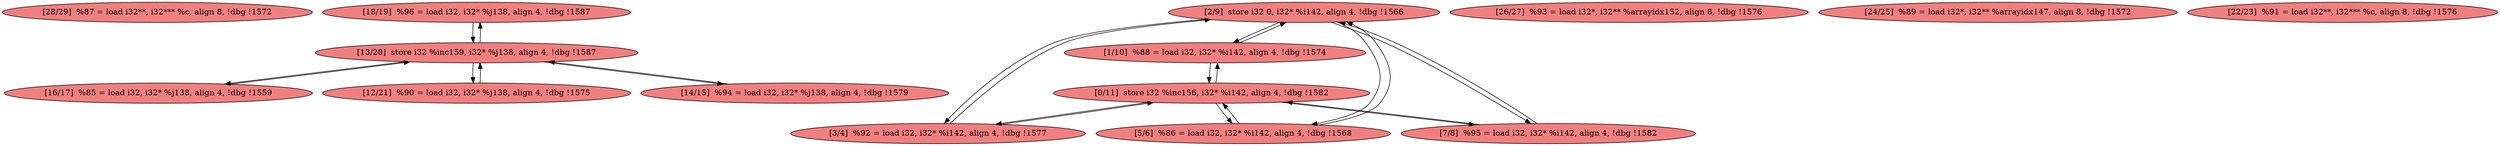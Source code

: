 
digraph G {


node2459 [fillcolor=lightcoral,label="[28/29]  %87 = load i32**, i32*** %c, align 8, !dbg !1572",shape=ellipse,style=filled ]
node2457 [fillcolor=lightcoral,label="[18/19]  %96 = load i32, i32* %j138, align 4, !dbg !1587",shape=ellipse,style=filled ]
node2461 [fillcolor=lightcoral,label="[13/20]  store i32 %inc159, i32* %j138, align 4, !dbg !1587",shape=ellipse,style=filled ]
node2455 [fillcolor=lightcoral,label="[2/9]  store i32 0, i32* %i142, align 4, !dbg !1566",shape=ellipse,style=filled ]
node2456 [fillcolor=lightcoral,label="[16/17]  %85 = load i32, i32* %j138, align 4, !dbg !1559",shape=ellipse,style=filled ]
node2454 [fillcolor=lightcoral,label="[1/10]  %88 = load i32, i32* %i142, align 4, !dbg !1574",shape=ellipse,style=filled ]
node2453 [fillcolor=lightcoral,label="[26/27]  %93 = load i32*, i32** %arrayidx152, align 8, !dbg !1576",shape=ellipse,style=filled ]
node2448 [fillcolor=lightcoral,label="[3/4]  %92 = load i32, i32* %i142, align 4, !dbg !1577",shape=ellipse,style=filled ]
node2449 [fillcolor=lightcoral,label="[12/21]  %90 = load i32, i32* %j138, align 4, !dbg !1575",shape=ellipse,style=filled ]
node2447 [fillcolor=lightcoral,label="[0/11]  store i32 %inc156, i32* %i142, align 4, !dbg !1582",shape=ellipse,style=filled ]
node2458 [fillcolor=lightcoral,label="[5/6]  %86 = load i32, i32* %i142, align 4, !dbg !1568",shape=ellipse,style=filled ]
node2450 [fillcolor=lightcoral,label="[14/15]  %94 = load i32, i32* %j138, align 4, !dbg !1579",shape=ellipse,style=filled ]
node2460 [fillcolor=lightcoral,label="[7/8]  %95 = load i32, i32* %i142, align 4, !dbg !1582",shape=ellipse,style=filled ]
node2452 [fillcolor=lightcoral,label="[24/25]  %89 = load i32*, i32** %arrayidx147, align 8, !dbg !1572",shape=ellipse,style=filled ]
node2451 [fillcolor=lightcoral,label="[22/23]  %91 = load i32**, i32*** %c, align 8, !dbg !1576",shape=ellipse,style=filled ]

node2455->node2458 [ ]
node2447->node2458 [ ]
node2454->node2455 [ ]
node2456->node2461 [ ]
node2457->node2461 [ ]
node2447->node2460 [ ]
node2460->node2447 [ ]
node2461->node2457 [ ]
node2455->node2460 [ ]
node2450->node2461 [ ]
node2458->node2455 [ ]
node2454->node2447 [ ]
node2448->node2455 [ ]
node2455->node2448 [ ]
node2448->node2447 [ ]
node2447->node2448 [ ]
node2447->node2454 [ ]
node2449->node2461 [ ]
node2455->node2454 [ ]
node2461->node2450 [ ]
node2461->node2449 [ ]
node2461->node2456 [ ]
node2458->node2447 [ ]
node2460->node2455 [ ]


}
